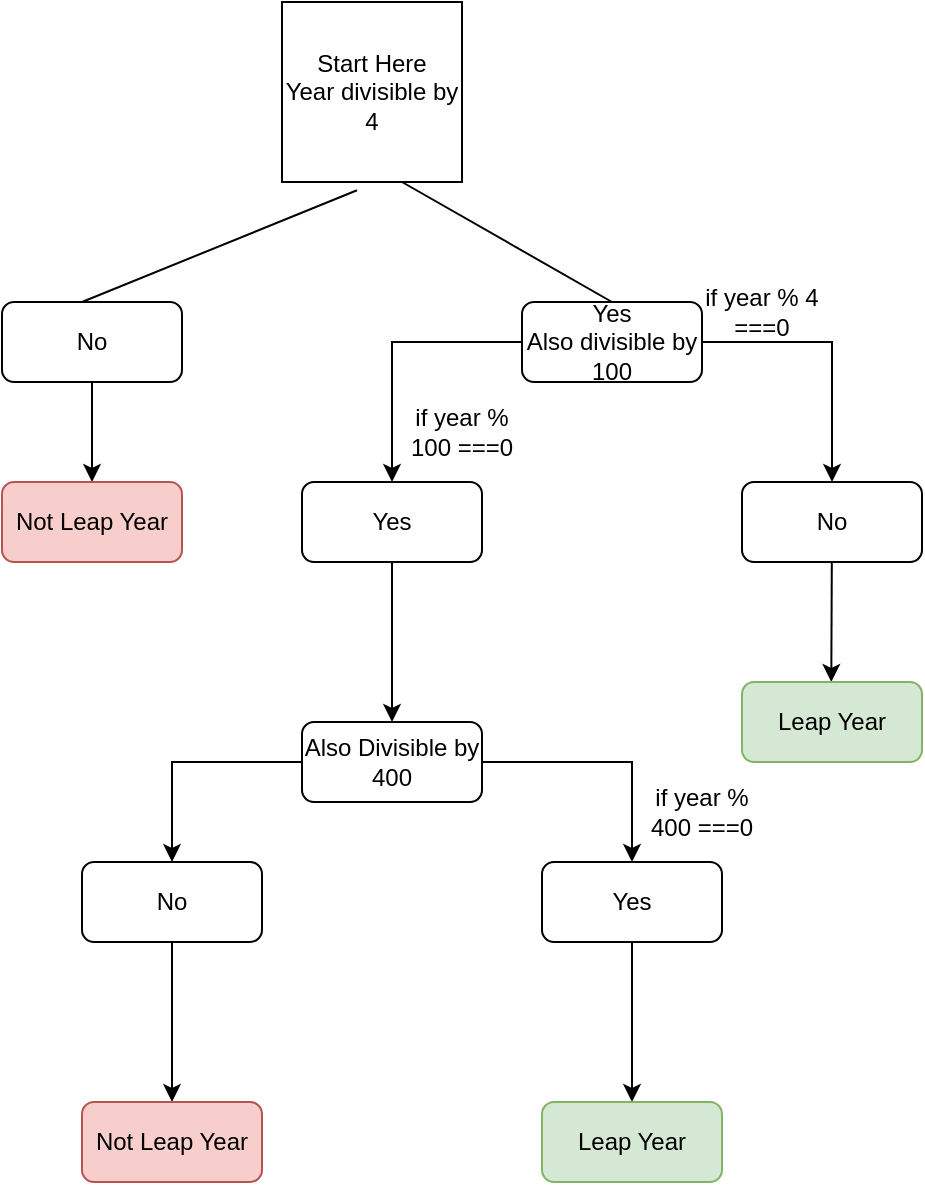 <mxfile version="23.1.1" type="github">
  <diagram name="Page-1" id="LEXqoHW4kRuM1DzervlS">
    <mxGraphModel dx="1018" dy="703" grid="1" gridSize="10" guides="1" tooltips="1" connect="1" arrows="1" fold="1" page="1" pageScale="1" pageWidth="850" pageHeight="1100" math="0" shadow="0">
      <root>
        <mxCell id="0" />
        <mxCell id="1" parent="0" />
        <mxCell id="Z2z210VqvgHXxuDRwpZ7-1" value="Start Here&lt;br&gt;Year divisible by 4" style="whiteSpace=wrap;html=1;aspect=fixed;" vertex="1" parent="1">
          <mxGeometry x="160" y="60" width="90" height="90" as="geometry" />
        </mxCell>
        <mxCell id="Z2z210VqvgHXxuDRwpZ7-12" value="" style="edgeStyle=orthogonalEdgeStyle;rounded=0;orthogonalLoop=1;jettySize=auto;html=1;" edge="1" parent="1" source="Z2z210VqvgHXxuDRwpZ7-2" target="Z2z210VqvgHXxuDRwpZ7-11">
          <mxGeometry relative="1" as="geometry" />
        </mxCell>
        <mxCell id="Z2z210VqvgHXxuDRwpZ7-2" value="No" style="rounded=1;whiteSpace=wrap;html=1;" vertex="1" parent="1">
          <mxGeometry x="20" y="210" width="90" height="40" as="geometry" />
        </mxCell>
        <mxCell id="Z2z210VqvgHXxuDRwpZ7-16" value="" style="edgeStyle=orthogonalEdgeStyle;rounded=0;orthogonalLoop=1;jettySize=auto;html=1;" edge="1" parent="1" source="Z2z210VqvgHXxuDRwpZ7-3" target="Z2z210VqvgHXxuDRwpZ7-15">
          <mxGeometry relative="1" as="geometry" />
        </mxCell>
        <mxCell id="Z2z210VqvgHXxuDRwpZ7-18" value="" style="edgeStyle=orthogonalEdgeStyle;rounded=0;orthogonalLoop=1;jettySize=auto;html=1;" edge="1" parent="1" source="Z2z210VqvgHXxuDRwpZ7-3" target="Z2z210VqvgHXxuDRwpZ7-17">
          <mxGeometry relative="1" as="geometry" />
        </mxCell>
        <mxCell id="Z2z210VqvgHXxuDRwpZ7-3" value="Yes&lt;br&gt;Also divisible by 100" style="rounded=1;whiteSpace=wrap;html=1;" vertex="1" parent="1">
          <mxGeometry x="280" y="210" width="90" height="40" as="geometry" />
        </mxCell>
        <mxCell id="Z2z210VqvgHXxuDRwpZ7-11" value="Not Leap Year" style="rounded=1;whiteSpace=wrap;html=1;fillColor=#f8cecc;strokeColor=#b85450;" vertex="1" parent="1">
          <mxGeometry x="20" y="300" width="90" height="40" as="geometry" />
        </mxCell>
        <mxCell id="Z2z210VqvgHXxuDRwpZ7-13" value="" style="endArrow=none;html=1;rounded=0;entryX=0.417;entryY=1.046;entryDx=0;entryDy=0;entryPerimeter=0;" edge="1" parent="1" target="Z2z210VqvgHXxuDRwpZ7-1">
          <mxGeometry width="50" height="50" relative="1" as="geometry">
            <mxPoint x="60" y="210" as="sourcePoint" />
            <mxPoint x="110" y="160" as="targetPoint" />
          </mxGeometry>
        </mxCell>
        <mxCell id="Z2z210VqvgHXxuDRwpZ7-14" value="" style="endArrow=none;html=1;rounded=0;entryX=0.5;entryY=0;entryDx=0;entryDy=0;" edge="1" parent="1" target="Z2z210VqvgHXxuDRwpZ7-3">
          <mxGeometry width="50" height="50" relative="1" as="geometry">
            <mxPoint x="220" y="150" as="sourcePoint" />
            <mxPoint x="270" y="100" as="targetPoint" />
          </mxGeometry>
        </mxCell>
        <mxCell id="Z2z210VqvgHXxuDRwpZ7-23" value="" style="edgeStyle=orthogonalEdgeStyle;rounded=0;orthogonalLoop=1;jettySize=auto;html=1;" edge="1" parent="1" source="Z2z210VqvgHXxuDRwpZ7-15" target="Z2z210VqvgHXxuDRwpZ7-22">
          <mxGeometry relative="1" as="geometry" />
        </mxCell>
        <mxCell id="Z2z210VqvgHXxuDRwpZ7-15" value="Yes" style="rounded=1;whiteSpace=wrap;html=1;" vertex="1" parent="1">
          <mxGeometry x="170" y="300" width="90" height="40" as="geometry" />
        </mxCell>
        <mxCell id="Z2z210VqvgHXxuDRwpZ7-17" value="No" style="rounded=1;whiteSpace=wrap;html=1;" vertex="1" parent="1">
          <mxGeometry x="390" y="300" width="90" height="40" as="geometry" />
        </mxCell>
        <mxCell id="Z2z210VqvgHXxuDRwpZ7-21" value="" style="endArrow=classic;html=1;rounded=0;entryX=0.496;entryY=0;entryDx=0;entryDy=0;entryPerimeter=0;" edge="1" parent="1" source="Z2z210VqvgHXxuDRwpZ7-17" target="Z2z210VqvgHXxuDRwpZ7-32">
          <mxGeometry width="50" height="50" relative="1" as="geometry">
            <mxPoint x="435" y="350" as="sourcePoint" />
            <mxPoint x="434.64" y="393.68" as="targetPoint" />
          </mxGeometry>
        </mxCell>
        <mxCell id="Z2z210VqvgHXxuDRwpZ7-25" value="" style="edgeStyle=orthogonalEdgeStyle;rounded=0;orthogonalLoop=1;jettySize=auto;html=1;" edge="1" parent="1" source="Z2z210VqvgHXxuDRwpZ7-22" target="Z2z210VqvgHXxuDRwpZ7-24">
          <mxGeometry relative="1" as="geometry" />
        </mxCell>
        <mxCell id="Z2z210VqvgHXxuDRwpZ7-27" value="" style="edgeStyle=orthogonalEdgeStyle;rounded=0;orthogonalLoop=1;jettySize=auto;html=1;" edge="1" parent="1" source="Z2z210VqvgHXxuDRwpZ7-22" target="Z2z210VqvgHXxuDRwpZ7-26">
          <mxGeometry relative="1" as="geometry" />
        </mxCell>
        <mxCell id="Z2z210VqvgHXxuDRwpZ7-22" value="Also Divisible by 400" style="rounded=1;whiteSpace=wrap;html=1;" vertex="1" parent="1">
          <mxGeometry x="170" y="420" width="90" height="40" as="geometry" />
        </mxCell>
        <mxCell id="Z2z210VqvgHXxuDRwpZ7-29" value="" style="edgeStyle=orthogonalEdgeStyle;rounded=0;orthogonalLoop=1;jettySize=auto;html=1;" edge="1" parent="1" source="Z2z210VqvgHXxuDRwpZ7-24" target="Z2z210VqvgHXxuDRwpZ7-28">
          <mxGeometry relative="1" as="geometry" />
        </mxCell>
        <mxCell id="Z2z210VqvgHXxuDRwpZ7-24" value="No" style="rounded=1;whiteSpace=wrap;html=1;" vertex="1" parent="1">
          <mxGeometry x="60" y="490" width="90" height="40" as="geometry" />
        </mxCell>
        <mxCell id="Z2z210VqvgHXxuDRwpZ7-31" value="" style="edgeStyle=orthogonalEdgeStyle;rounded=0;orthogonalLoop=1;jettySize=auto;html=1;" edge="1" parent="1" source="Z2z210VqvgHXxuDRwpZ7-26" target="Z2z210VqvgHXxuDRwpZ7-30">
          <mxGeometry relative="1" as="geometry" />
        </mxCell>
        <mxCell id="Z2z210VqvgHXxuDRwpZ7-26" value="Yes" style="rounded=1;whiteSpace=wrap;html=1;" vertex="1" parent="1">
          <mxGeometry x="290" y="490" width="90" height="40" as="geometry" />
        </mxCell>
        <mxCell id="Z2z210VqvgHXxuDRwpZ7-28" value="Not Leap Year" style="rounded=1;whiteSpace=wrap;html=1;fillColor=#f8cecc;strokeColor=#b85450;" vertex="1" parent="1">
          <mxGeometry x="60" y="610" width="90" height="40" as="geometry" />
        </mxCell>
        <mxCell id="Z2z210VqvgHXxuDRwpZ7-30" value="Leap Year" style="rounded=1;whiteSpace=wrap;html=1;fillColor=#d5e8d4;strokeColor=#82b366;" vertex="1" parent="1">
          <mxGeometry x="290" y="610" width="90" height="40" as="geometry" />
        </mxCell>
        <mxCell id="Z2z210VqvgHXxuDRwpZ7-32" value="Leap Year" style="rounded=1;whiteSpace=wrap;html=1;fillColor=#d5e8d4;strokeColor=#82b366;" vertex="1" parent="1">
          <mxGeometry x="390" y="400" width="90" height="40" as="geometry" />
        </mxCell>
        <mxCell id="Z2z210VqvgHXxuDRwpZ7-33" value="if year % 4 ===0" style="text;html=1;strokeColor=none;fillColor=none;align=center;verticalAlign=middle;whiteSpace=wrap;rounded=0;" vertex="1" parent="1">
          <mxGeometry x="370" y="200" width="60" height="30" as="geometry" />
        </mxCell>
        <mxCell id="Z2z210VqvgHXxuDRwpZ7-34" value="if year % 100 ===0" style="text;html=1;strokeColor=none;fillColor=none;align=center;verticalAlign=middle;whiteSpace=wrap;rounded=0;" vertex="1" parent="1">
          <mxGeometry x="220" y="260" width="60" height="30" as="geometry" />
        </mxCell>
        <mxCell id="Z2z210VqvgHXxuDRwpZ7-35" value="if year % 400 ===0" style="text;html=1;strokeColor=none;fillColor=none;align=center;verticalAlign=middle;whiteSpace=wrap;rounded=0;" vertex="1" parent="1">
          <mxGeometry x="340" y="450" width="60" height="30" as="geometry" />
        </mxCell>
      </root>
    </mxGraphModel>
  </diagram>
</mxfile>
